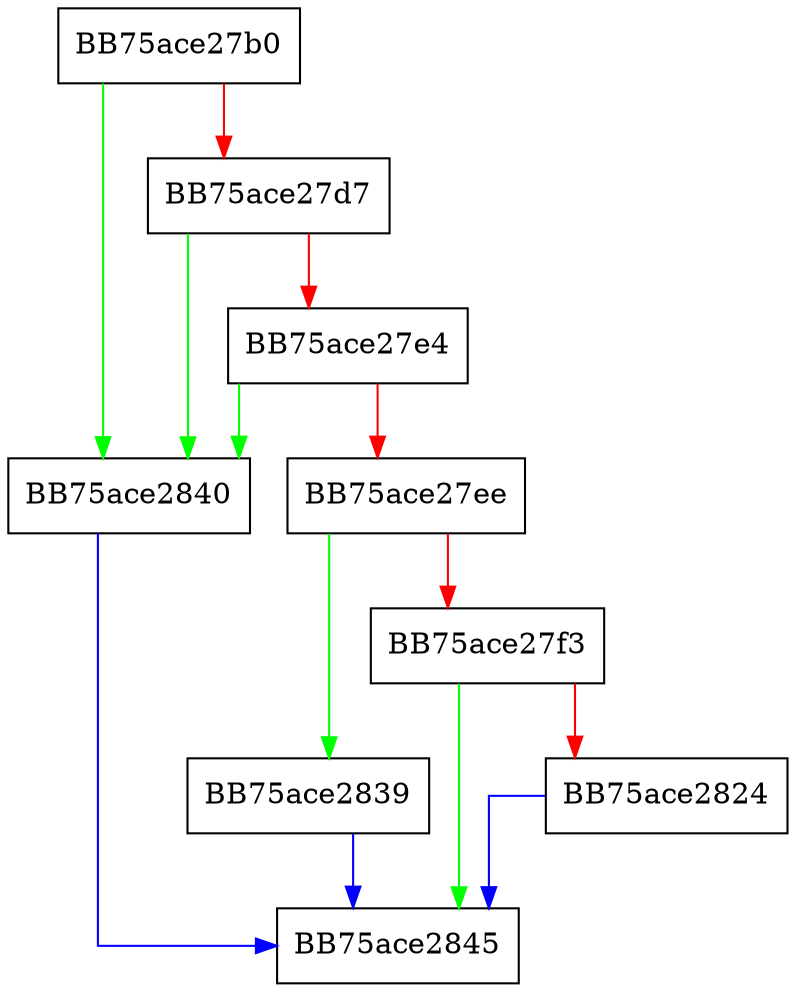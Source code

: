 digraph CreateStructuredBufferAndSRV {
  node [shape="box"];
  graph [splines=ortho];
  BB75ace27b0 -> BB75ace2840 [color="green"];
  BB75ace27b0 -> BB75ace27d7 [color="red"];
  BB75ace27d7 -> BB75ace2840 [color="green"];
  BB75ace27d7 -> BB75ace27e4 [color="red"];
  BB75ace27e4 -> BB75ace2840 [color="green"];
  BB75ace27e4 -> BB75ace27ee [color="red"];
  BB75ace27ee -> BB75ace2839 [color="green"];
  BB75ace27ee -> BB75ace27f3 [color="red"];
  BB75ace27f3 -> BB75ace2845 [color="green"];
  BB75ace27f3 -> BB75ace2824 [color="red"];
  BB75ace2824 -> BB75ace2845 [color="blue"];
  BB75ace2839 -> BB75ace2845 [color="blue"];
  BB75ace2840 -> BB75ace2845 [color="blue"];
}
